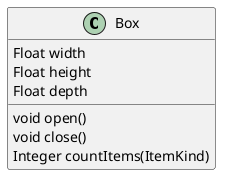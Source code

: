@startuml constructing-class

class Box {
    ' fields
    Float width
    Float height
    Float depth
    ' methods
    void open()
    void close()
    ' method with a return type
    Integer countItems(ItemKind)
}

@enduml